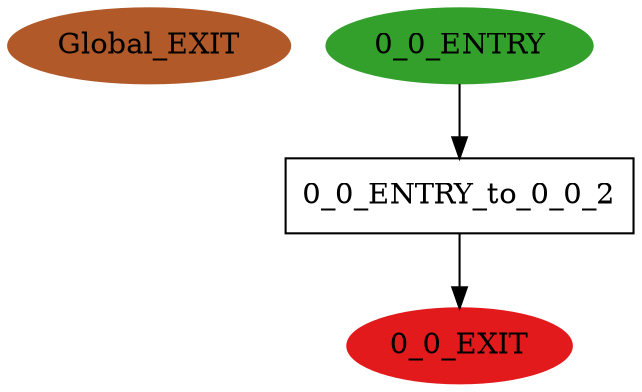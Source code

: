 digraph model { 
compound=true; 
node  [style="filled", colorscheme="paired12"];  "Global_EXIT" [shape=ellipse, color=12, style=filled];
  "0_0_EXIT" [shape=ellipse, color=6, style=filled];
  "0_0_ENTRY" [shape=ellipse, color=4, style=filled];
  "0_0_ENTRY_to_0_0_2" [shape=box, style=""];
  "0_0_ENTRY_to_0_0_2" [label="0_0_ENTRY_to_0_0_2\n"];
  "0_0_ENTRY" -> "0_0_ENTRY_to_0_0_2" [label="", arrowhead="normal"];
  "0_0_ENTRY_to_0_0_2" -> "0_0_EXIT" [label="", arrowhead="normal"];
}
